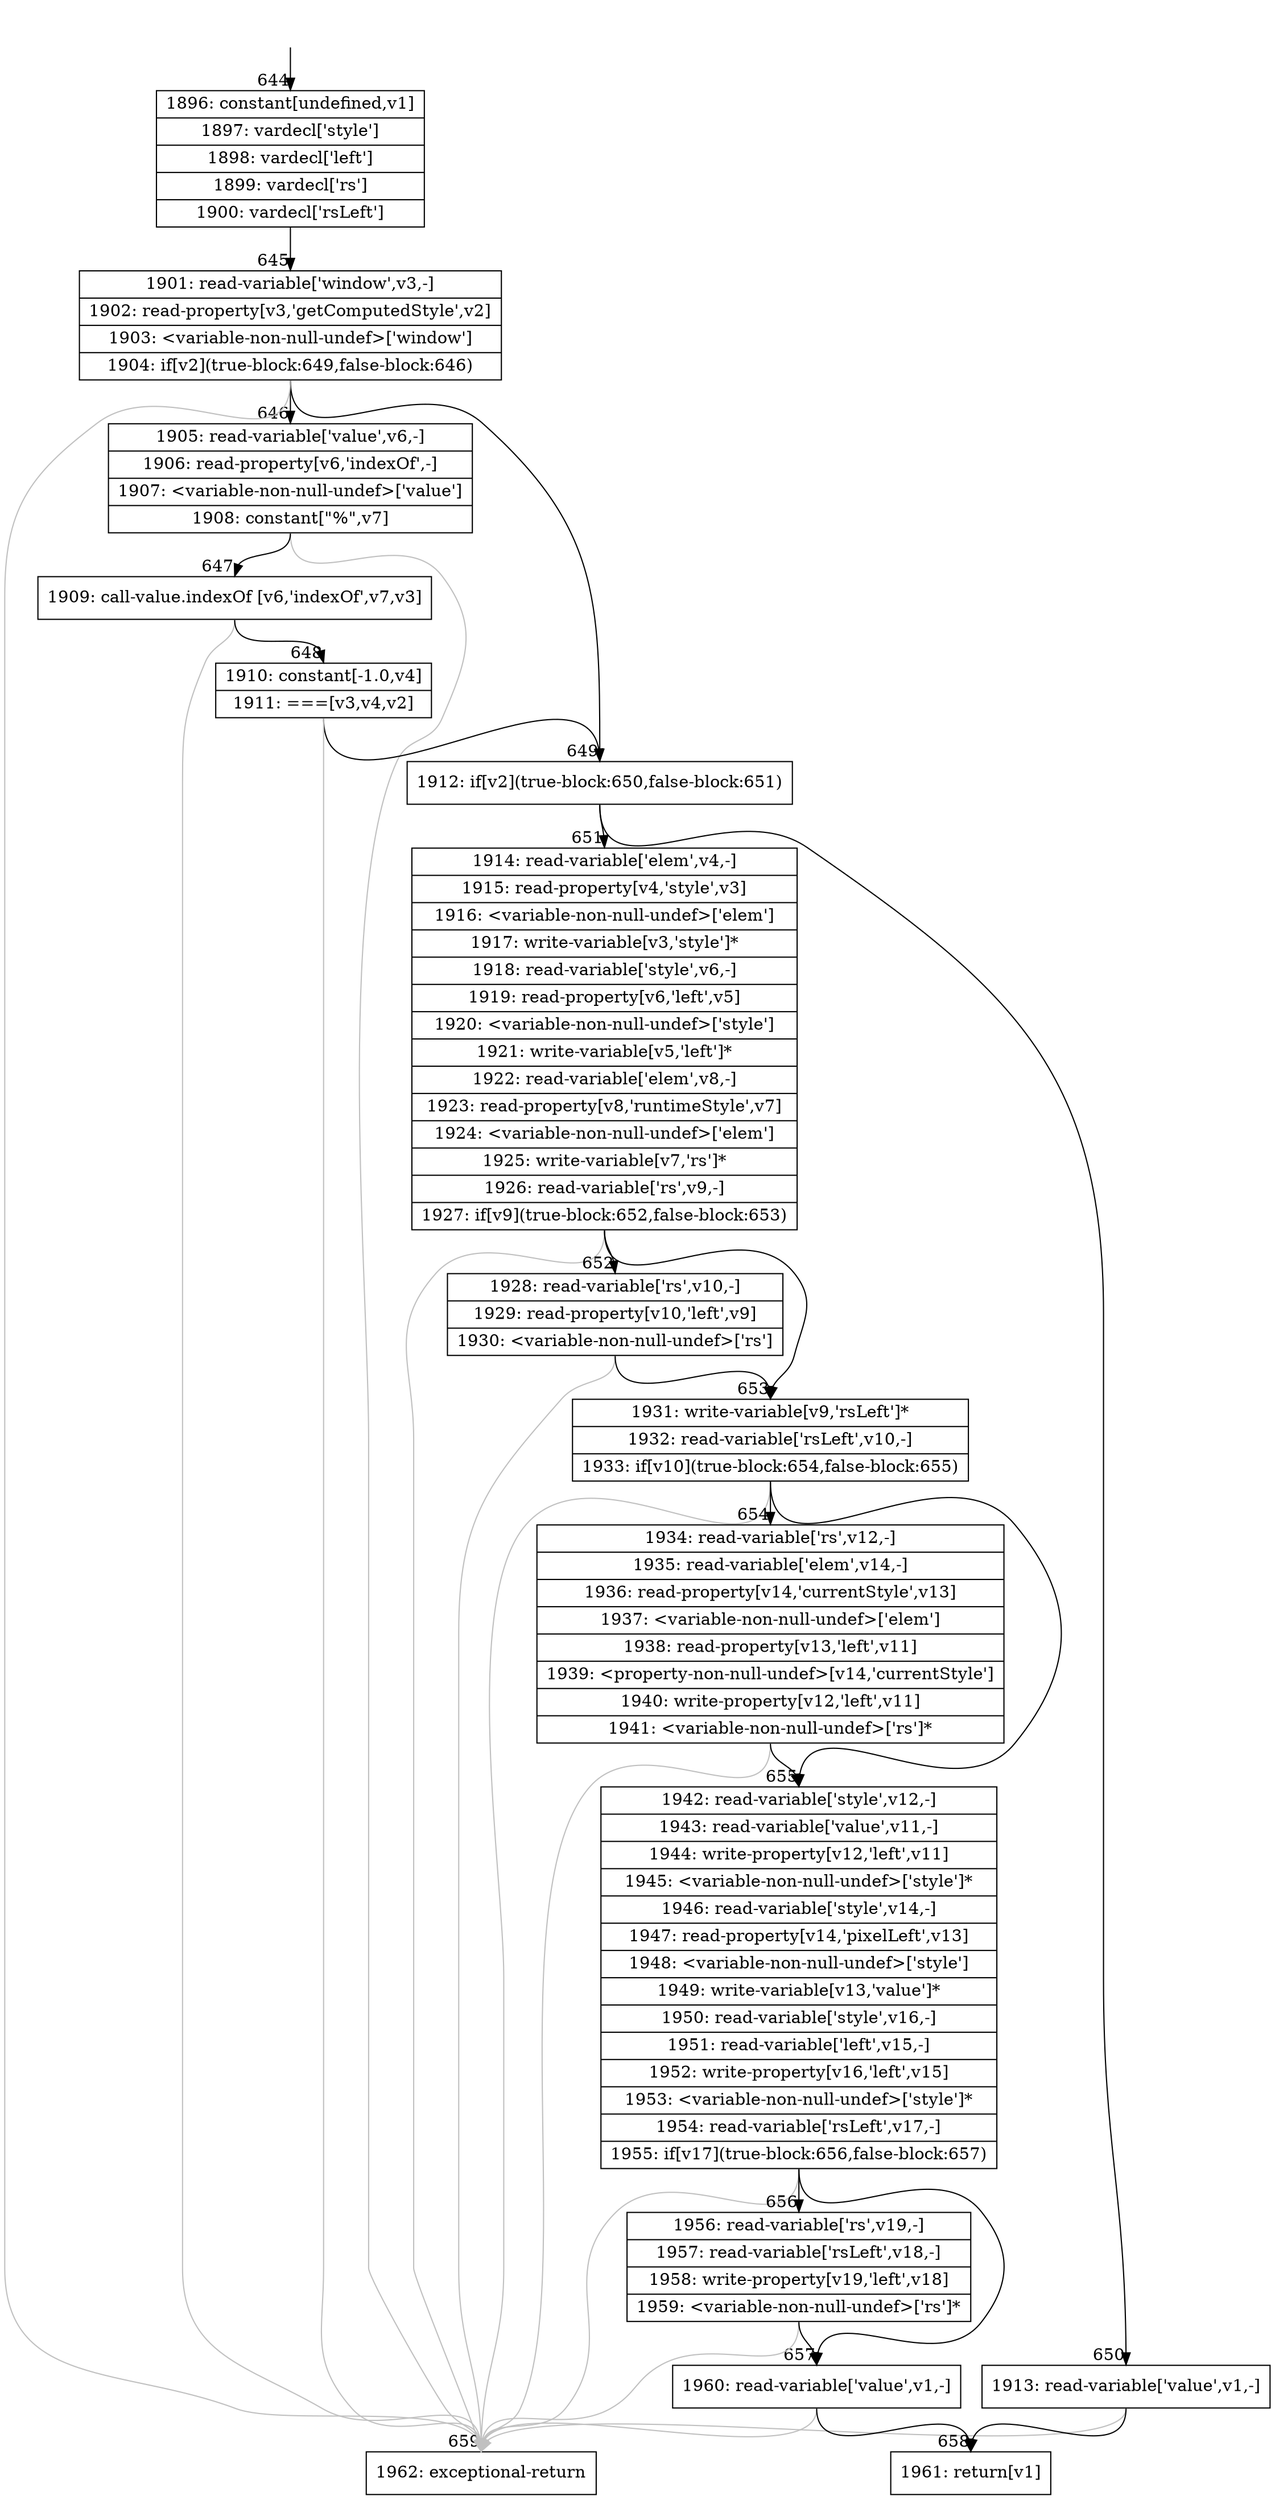 digraph {
rankdir="TD"
BB_entry60[shape=none,label=""];
BB_entry60 -> BB644 [tailport=s, headport=n, headlabel="    644"]
BB644 [shape=record label="{1896: constant[undefined,v1]|1897: vardecl['style']|1898: vardecl['left']|1899: vardecl['rs']|1900: vardecl['rsLeft']}" ] 
BB644 -> BB645 [tailport=s, headport=n, headlabel="      645"]
BB645 [shape=record label="{1901: read-variable['window',v3,-]|1902: read-property[v3,'getComputedStyle',v2]|1903: \<variable-non-null-undef\>['window']|1904: if[v2](true-block:649,false-block:646)}" ] 
BB645 -> BB649 [tailport=s, headport=n, headlabel="      649"]
BB645 -> BB646 [tailport=s, headport=n, headlabel="      646"]
BB645 -> BB659 [tailport=s, headport=n, color=gray, headlabel="      659"]
BB646 [shape=record label="{1905: read-variable['value',v6,-]|1906: read-property[v6,'indexOf',-]|1907: \<variable-non-null-undef\>['value']|1908: constant[\"%\",v7]}" ] 
BB646 -> BB647 [tailport=s, headport=n, headlabel="      647"]
BB646 -> BB659 [tailport=s, headport=n, color=gray]
BB647 [shape=record label="{1909: call-value.indexOf [v6,'indexOf',v7,v3]}" ] 
BB647 -> BB648 [tailport=s, headport=n, headlabel="      648"]
BB647 -> BB659 [tailport=s, headport=n, color=gray]
BB648 [shape=record label="{1910: constant[-1.0,v4]|1911: ===[v3,v4,v2]}" ] 
BB648 -> BB649 [tailport=s, headport=n]
BB648 -> BB659 [tailport=s, headport=n, color=gray]
BB649 [shape=record label="{1912: if[v2](true-block:650,false-block:651)}" ] 
BB649 -> BB650 [tailport=s, headport=n, headlabel="      650"]
BB649 -> BB651 [tailport=s, headport=n, headlabel="      651"]
BB650 [shape=record label="{1913: read-variable['value',v1,-]}" ] 
BB650 -> BB658 [tailport=s, headport=n, headlabel="      658"]
BB650 -> BB659 [tailport=s, headport=n, color=gray]
BB651 [shape=record label="{1914: read-variable['elem',v4,-]|1915: read-property[v4,'style',v3]|1916: \<variable-non-null-undef\>['elem']|1917: write-variable[v3,'style']*|1918: read-variable['style',v6,-]|1919: read-property[v6,'left',v5]|1920: \<variable-non-null-undef\>['style']|1921: write-variable[v5,'left']*|1922: read-variable['elem',v8,-]|1923: read-property[v8,'runtimeStyle',v7]|1924: \<variable-non-null-undef\>['elem']|1925: write-variable[v7,'rs']*|1926: read-variable['rs',v9,-]|1927: if[v9](true-block:652,false-block:653)}" ] 
BB651 -> BB653 [tailport=s, headport=n, headlabel="      653"]
BB651 -> BB652 [tailport=s, headport=n, headlabel="      652"]
BB651 -> BB659 [tailport=s, headport=n, color=gray]
BB652 [shape=record label="{1928: read-variable['rs',v10,-]|1929: read-property[v10,'left',v9]|1930: \<variable-non-null-undef\>['rs']}" ] 
BB652 -> BB653 [tailport=s, headport=n]
BB652 -> BB659 [tailport=s, headport=n, color=gray]
BB653 [shape=record label="{1931: write-variable[v9,'rsLeft']*|1932: read-variable['rsLeft',v10,-]|1933: if[v10](true-block:654,false-block:655)}" ] 
BB653 -> BB654 [tailport=s, headport=n, headlabel="      654"]
BB653 -> BB655 [tailport=s, headport=n, headlabel="      655"]
BB653 -> BB659 [tailport=s, headport=n, color=gray]
BB654 [shape=record label="{1934: read-variable['rs',v12,-]|1935: read-variable['elem',v14,-]|1936: read-property[v14,'currentStyle',v13]|1937: \<variable-non-null-undef\>['elem']|1938: read-property[v13,'left',v11]|1939: \<property-non-null-undef\>[v14,'currentStyle']|1940: write-property[v12,'left',v11]|1941: \<variable-non-null-undef\>['rs']*}" ] 
BB654 -> BB655 [tailport=s, headport=n]
BB654 -> BB659 [tailport=s, headport=n, color=gray]
BB655 [shape=record label="{1942: read-variable['style',v12,-]|1943: read-variable['value',v11,-]|1944: write-property[v12,'left',v11]|1945: \<variable-non-null-undef\>['style']*|1946: read-variable['style',v14,-]|1947: read-property[v14,'pixelLeft',v13]|1948: \<variable-non-null-undef\>['style']|1949: write-variable[v13,'value']*|1950: read-variable['style',v16,-]|1951: read-variable['left',v15,-]|1952: write-property[v16,'left',v15]|1953: \<variable-non-null-undef\>['style']*|1954: read-variable['rsLeft',v17,-]|1955: if[v17](true-block:656,false-block:657)}" ] 
BB655 -> BB656 [tailport=s, headport=n, headlabel="      656"]
BB655 -> BB657 [tailport=s, headport=n, headlabel="      657"]
BB655 -> BB659 [tailport=s, headport=n, color=gray]
BB656 [shape=record label="{1956: read-variable['rs',v19,-]|1957: read-variable['rsLeft',v18,-]|1958: write-property[v19,'left',v18]|1959: \<variable-non-null-undef\>['rs']*}" ] 
BB656 -> BB657 [tailport=s, headport=n]
BB656 -> BB659 [tailport=s, headport=n, color=gray]
BB657 [shape=record label="{1960: read-variable['value',v1,-]}" ] 
BB657 -> BB658 [tailport=s, headport=n]
BB657 -> BB659 [tailport=s, headport=n, color=gray]
BB658 [shape=record label="{1961: return[v1]}" ] 
BB659 [shape=record label="{1962: exceptional-return}" ] 
//#$~ 993
}
